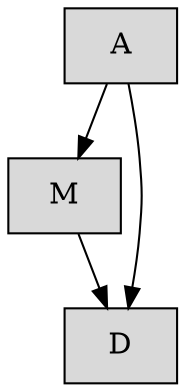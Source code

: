 digraph Waffle_Model {
  "A" [shape="box", fillcolor="gray85", style="filled"];
    "A" -> "M";
    "A" -> "D";
  "M" [shape="box", fillcolor="gray85", style="filled"];
    "M" -> "D";
  "D" [shape="box", fillcolor="gray85", style="filled"];
}
